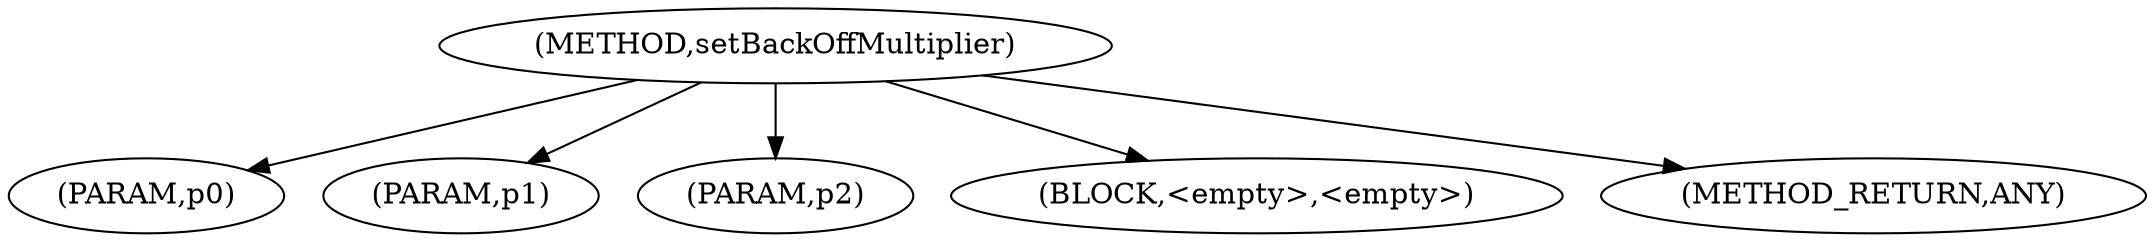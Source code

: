 digraph "setBackOffMultiplier" {  
"453" [label = <(METHOD,setBackOffMultiplier)> ]
"454" [label = <(PARAM,p0)> ]
"455" [label = <(PARAM,p1)> ]
"456" [label = <(PARAM,p2)> ]
"457" [label = <(BLOCK,&lt;empty&gt;,&lt;empty&gt;)> ]
"458" [label = <(METHOD_RETURN,ANY)> ]
  "453" -> "454" 
  "453" -> "455" 
  "453" -> "457" 
  "453" -> "456" 
  "453" -> "458" 
}
